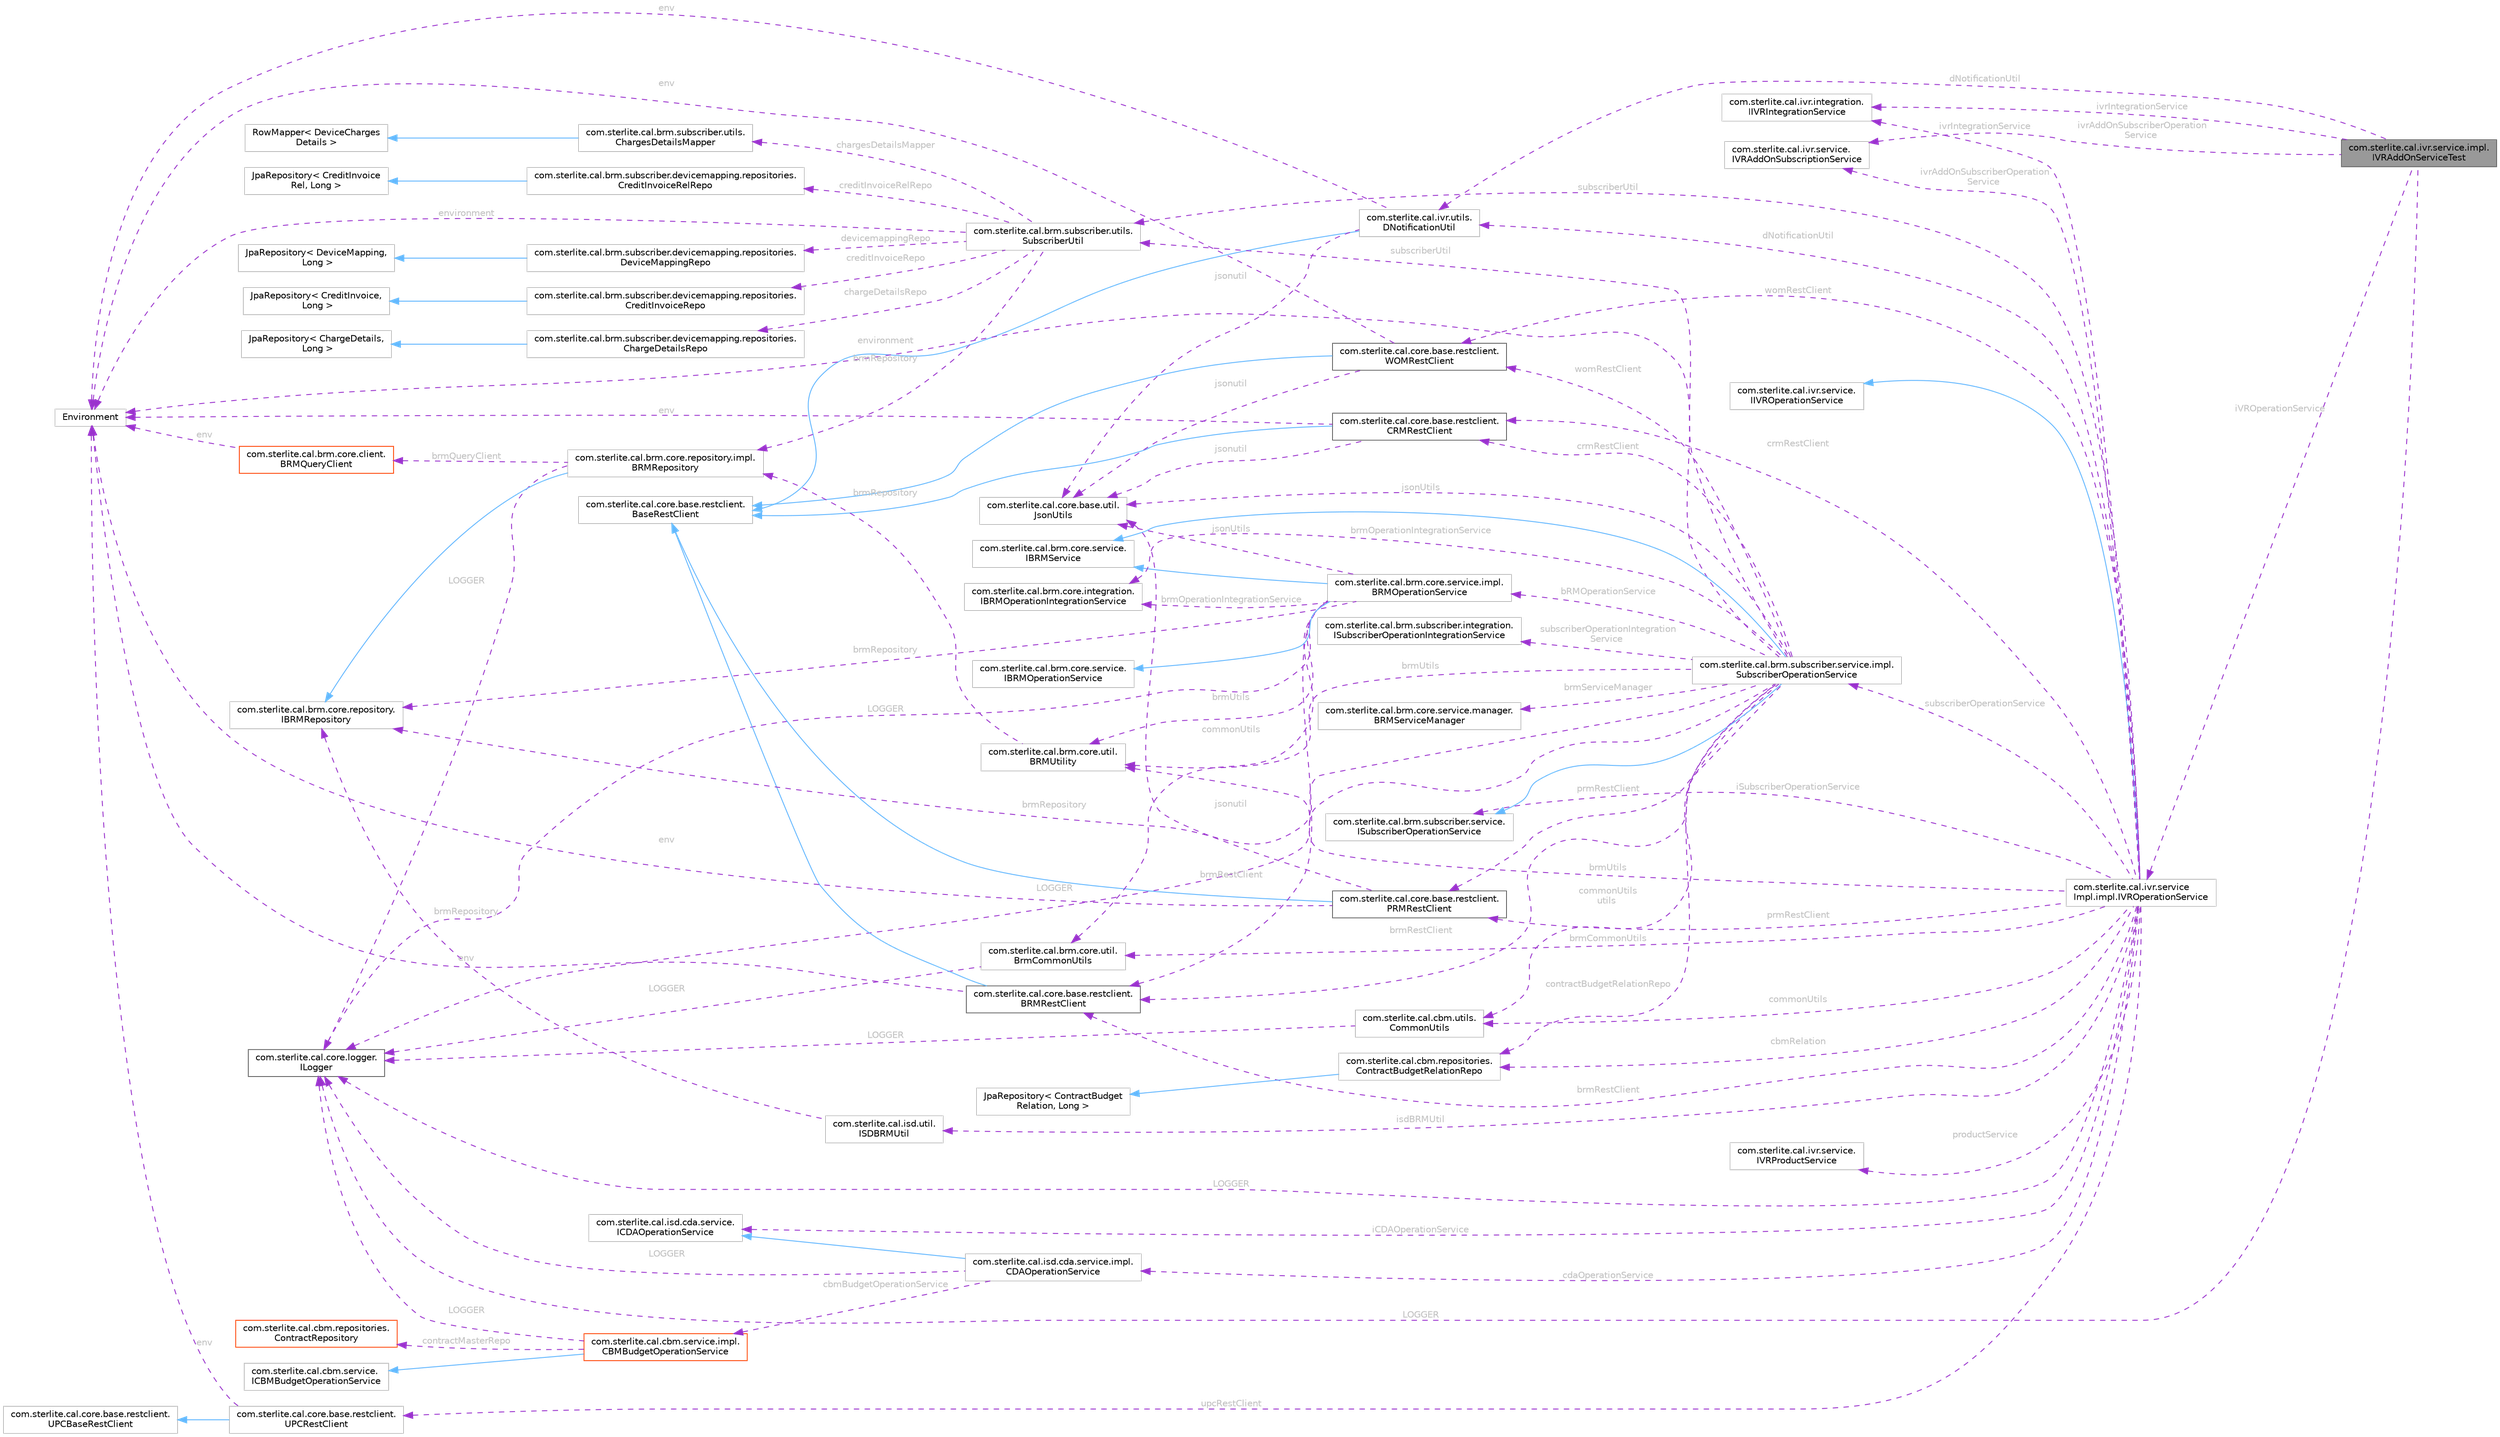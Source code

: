 digraph "com.sterlite.cal.ivr.service.impl.IVRAddOnServiceTest"
{
 // LATEX_PDF_SIZE
  bgcolor="transparent";
  edge [fontname=Helvetica,fontsize=10,labelfontname=Helvetica,labelfontsize=10];
  node [fontname=Helvetica,fontsize=10,shape=box,height=0.2,width=0.4];
  rankdir="LR";
  Node1 [id="Node000001",label="com.sterlite.cal.ivr.service.impl.\lIVRAddOnServiceTest",height=0.2,width=0.4,color="gray40", fillcolor="grey60", style="filled", fontcolor="black",tooltip=" "];
  Node2 -> Node1 [id="edge1_Node000001_Node000002",dir="back",color="darkorchid3",style="dashed",tooltip=" ",label=" LOGGER",fontcolor="grey" ];
  Node2 [id="Node000002",label="com.sterlite.cal.core.logger.\lILogger",height=0.2,width=0.4,color="gray40", fillcolor="white", style="filled",URL="$interfacecom_1_1sterlite_1_1cal_1_1core_1_1logger_1_1_i_logger.html",tooltip=" "];
  Node3 -> Node1 [id="edge2_Node000001_Node000003",dir="back",color="darkorchid3",style="dashed",tooltip=" ",label=" iVROperationService",fontcolor="grey" ];
  Node3 [id="Node000003",label="com.sterlite.cal.ivr.service\lImpl.impl.IVROperationService",height=0.2,width=0.4,color="grey75", fillcolor="white", style="filled",URL="$classcom_1_1sterlite_1_1cal_1_1ivr_1_1service_impl_1_1impl_1_1_i_v_r_operation_service.html",tooltip=" "];
  Node4 -> Node3 [id="edge3_Node000003_Node000004",dir="back",color="steelblue1",style="solid",tooltip=" "];
  Node4 [id="Node000004",label="com.sterlite.cal.ivr.service.\lIIVROperationService",height=0.2,width=0.4,color="grey75", fillcolor="white", style="filled",URL="$interfacecom_1_1sterlite_1_1cal_1_1ivr_1_1service_1_1_i_i_v_r_operation_service.html",tooltip=" "];
  Node2 -> Node3 [id="edge4_Node000003_Node000002",dir="back",color="darkorchid3",style="dashed",tooltip=" ",label=" LOGGER",fontcolor="grey" ];
  Node5 -> Node3 [id="edge5_Node000003_Node000005",dir="back",color="darkorchid3",style="dashed",tooltip=" ",label=" ivrIntegrationService",fontcolor="grey" ];
  Node5 [id="Node000005",label="com.sterlite.cal.ivr.integration.\lIIVRIntegrationService",height=0.2,width=0.4,color="grey75", fillcolor="white", style="filled",URL="$interfacecom_1_1sterlite_1_1cal_1_1ivr_1_1integration_1_1_i_i_v_r_integration_service.html",tooltip=" "];
  Node6 -> Node3 [id="edge6_Node000003_Node000006",dir="back",color="darkorchid3",style="dashed",tooltip=" ",label=" dNotificationUtil",fontcolor="grey" ];
  Node6 [id="Node000006",label="com.sterlite.cal.ivr.utils.\lDNotificationUtil",height=0.2,width=0.4,color="grey75", fillcolor="white", style="filled",URL="$classcom_1_1sterlite_1_1cal_1_1ivr_1_1utils_1_1_d_notification_util.html",tooltip=" "];
  Node7 -> Node6 [id="edge7_Node000006_Node000007",dir="back",color="steelblue1",style="solid",tooltip=" "];
  Node7 [id="Node000007",label="com.sterlite.cal.core.base.restclient.\lBaseRestClient",height=0.2,width=0.4,color="grey75", fillcolor="white", style="filled",URL="$classcom_1_1sterlite_1_1cal_1_1core_1_1base_1_1restclient_1_1_base_rest_client.html",tooltip=" "];
  Node8 -> Node6 [id="edge8_Node000006_Node000008",dir="back",color="darkorchid3",style="dashed",tooltip=" ",label=" env",fontcolor="grey" ];
  Node8 [id="Node000008",label="Environment",height=0.2,width=0.4,color="grey75", fillcolor="white", style="filled",tooltip=" "];
  Node9 -> Node6 [id="edge9_Node000006_Node000009",dir="back",color="darkorchid3",style="dashed",tooltip=" ",label=" jsonutil",fontcolor="grey" ];
  Node9 [id="Node000009",label="com.sterlite.cal.core.base.util.\lJsonUtils",height=0.2,width=0.4,color="grey75", fillcolor="white", style="filled",URL="$classcom_1_1sterlite_1_1cal_1_1core_1_1base_1_1util_1_1_json_utils.html",tooltip=" "];
  Node10 -> Node3 [id="edge10_Node000003_Node000010",dir="back",color="darkorchid3",style="dashed",tooltip=" ",label=" womRestClient",fontcolor="grey" ];
  Node10 [id="Node000010",label="com.sterlite.cal.core.base.restclient.\lWOMRestClient",height=0.2,width=0.4,color="gray40", fillcolor="white", style="filled",URL="$classcom_1_1sterlite_1_1cal_1_1core_1_1base_1_1restclient_1_1_w_o_m_rest_client.html",tooltip=" "];
  Node7 -> Node10 [id="edge11_Node000010_Node000007",dir="back",color="steelblue1",style="solid",tooltip=" "];
  Node8 -> Node10 [id="edge12_Node000010_Node000008",dir="back",color="darkorchid3",style="dashed",tooltip=" ",label=" env",fontcolor="grey" ];
  Node9 -> Node10 [id="edge13_Node000010_Node000009",dir="back",color="darkorchid3",style="dashed",tooltip=" ",label=" jsonutil",fontcolor="grey" ];
  Node11 -> Node3 [id="edge14_Node000003_Node000011",dir="back",color="darkorchid3",style="dashed",tooltip=" ",label=" brmRestClient",fontcolor="grey" ];
  Node11 [id="Node000011",label="com.sterlite.cal.core.base.restclient.\lBRMRestClient",height=0.2,width=0.4,color="gray40", fillcolor="white", style="filled",URL="$classcom_1_1sterlite_1_1cal_1_1core_1_1base_1_1restclient_1_1_b_r_m_rest_client.html",tooltip=" "];
  Node7 -> Node11 [id="edge15_Node000011_Node000007",dir="back",color="steelblue1",style="solid",tooltip=" "];
  Node8 -> Node11 [id="edge16_Node000011_Node000008",dir="back",color="darkorchid3",style="dashed",tooltip=" ",label=" env",fontcolor="grey" ];
  Node12 -> Node3 [id="edge17_Node000003_Node000012",dir="back",color="darkorchid3",style="dashed",tooltip=" ",label=" prmRestClient",fontcolor="grey" ];
  Node12 [id="Node000012",label="com.sterlite.cal.core.base.restclient.\lPRMRestClient",height=0.2,width=0.4,color="gray40", fillcolor="white", style="filled",URL="$classcom_1_1sterlite_1_1cal_1_1core_1_1base_1_1restclient_1_1_p_r_m_rest_client.html",tooltip=" "];
  Node7 -> Node12 [id="edge18_Node000012_Node000007",dir="back",color="steelblue1",style="solid",tooltip=" "];
  Node8 -> Node12 [id="edge19_Node000012_Node000008",dir="back",color="darkorchid3",style="dashed",tooltip=" ",label=" env",fontcolor="grey" ];
  Node9 -> Node12 [id="edge20_Node000012_Node000009",dir="back",color="darkorchid3",style="dashed",tooltip=" ",label=" jsonutil",fontcolor="grey" ];
  Node13 -> Node3 [id="edge21_Node000003_Node000013",dir="back",color="darkorchid3",style="dashed",tooltip=" ",label=" crmRestClient",fontcolor="grey" ];
  Node13 [id="Node000013",label="com.sterlite.cal.core.base.restclient.\lCRMRestClient",height=0.2,width=0.4,color="gray40", fillcolor="white", style="filled",URL="$classcom_1_1sterlite_1_1cal_1_1core_1_1base_1_1restclient_1_1_c_r_m_rest_client.html",tooltip=" "];
  Node7 -> Node13 [id="edge22_Node000013_Node000007",dir="back",color="steelblue1",style="solid",tooltip=" "];
  Node8 -> Node13 [id="edge23_Node000013_Node000008",dir="back",color="darkorchid3",style="dashed",tooltip=" ",label=" env",fontcolor="grey" ];
  Node9 -> Node13 [id="edge24_Node000013_Node000009",dir="back",color="darkorchid3",style="dashed",tooltip=" ",label=" jsonutil",fontcolor="grey" ];
  Node14 -> Node3 [id="edge25_Node000003_Node000014",dir="back",color="darkorchid3",style="dashed",tooltip=" ",label=" commonUtils",fontcolor="grey" ];
  Node14 [id="Node000014",label="com.sterlite.cal.cbm.utils.\lCommonUtils",height=0.2,width=0.4,color="grey75", fillcolor="white", style="filled",URL="$classcom_1_1sterlite_1_1cal_1_1cbm_1_1utils_1_1_common_utils.html",tooltip=" "];
  Node2 -> Node14 [id="edge26_Node000014_Node000002",dir="back",color="darkorchid3",style="dashed",tooltip=" ",label=" LOGGER",fontcolor="grey" ];
  Node15 -> Node3 [id="edge27_Node000003_Node000015",dir="back",color="darkorchid3",style="dashed",tooltip=" ",label=" brmCommonUtils",fontcolor="grey" ];
  Node15 [id="Node000015",label="com.sterlite.cal.brm.core.util.\lBrmCommonUtils",height=0.2,width=0.4,color="grey75", fillcolor="white", style="filled",URL="$classcom_1_1sterlite_1_1cal_1_1brm_1_1core_1_1util_1_1_brm_common_utils.html",tooltip=" "];
  Node2 -> Node15 [id="edge28_Node000015_Node000002",dir="back",color="darkorchid3",style="dashed",tooltip=" ",label=" LOGGER",fontcolor="grey" ];
  Node16 -> Node3 [id="edge29_Node000003_Node000016",dir="back",color="darkorchid3",style="dashed",tooltip=" ",label=" ivrAddOnSubscriberOperation\lService",fontcolor="grey" ];
  Node16 [id="Node000016",label="com.sterlite.cal.ivr.service.\lIVRAddOnSubscriptionService",height=0.2,width=0.4,color="grey75", fillcolor="white", style="filled",URL="$interfacecom_1_1sterlite_1_1cal_1_1ivr_1_1service_1_1_i_v_r_add_on_subscription_service.html",tooltip=" "];
  Node17 -> Node3 [id="edge30_Node000003_Node000017",dir="back",color="darkorchid3",style="dashed",tooltip=" ",label=" iSubscriberOperationService",fontcolor="grey" ];
  Node17 [id="Node000017",label="com.sterlite.cal.brm.subscriber.service.\lISubscriberOperationService",height=0.2,width=0.4,color="grey75", fillcolor="white", style="filled",URL="$interfacecom_1_1sterlite_1_1cal_1_1brm_1_1subscriber_1_1service_1_1_i_subscriber_operation_service.html",tooltip=" "];
  Node18 -> Node3 [id="edge31_Node000003_Node000018",dir="back",color="darkorchid3",style="dashed",tooltip=" ",label=" productService",fontcolor="grey" ];
  Node18 [id="Node000018",label="com.sterlite.cal.ivr.service.\lIVRProductService",height=0.2,width=0.4,color="grey75", fillcolor="white", style="filled",URL="$interfacecom_1_1sterlite_1_1cal_1_1ivr_1_1service_1_1_i_v_r_product_service.html",tooltip=" "];
  Node19 -> Node3 [id="edge32_Node000003_Node000019",dir="back",color="darkorchid3",style="dashed",tooltip=" ",label=" iCDAOperationService",fontcolor="grey" ];
  Node19 [id="Node000019",label="com.sterlite.cal.isd.cda.service.\lICDAOperationService",height=0.2,width=0.4,color="grey75", fillcolor="white", style="filled",URL="$interfacecom_1_1sterlite_1_1cal_1_1isd_1_1cda_1_1service_1_1_i_c_d_a_operation_service.html",tooltip=" "];
  Node20 -> Node3 [id="edge33_Node000003_Node000020",dir="back",color="darkorchid3",style="dashed",tooltip=" ",label=" subscriberUtil",fontcolor="grey" ];
  Node20 [id="Node000020",label="com.sterlite.cal.brm.subscriber.utils.\lSubscriberUtil",height=0.2,width=0.4,color="grey75", fillcolor="white", style="filled",URL="$classcom_1_1sterlite_1_1cal_1_1brm_1_1subscriber_1_1utils_1_1_subscriber_util.html",tooltip=" "];
  Node21 -> Node20 [id="edge34_Node000020_Node000021",dir="back",color="darkorchid3",style="dashed",tooltip=" ",label=" brmRepository",fontcolor="grey" ];
  Node21 [id="Node000021",label="com.sterlite.cal.brm.core.repository.impl.\lBRMRepository",height=0.2,width=0.4,color="grey75", fillcolor="white", style="filled",URL="$classcom_1_1sterlite_1_1cal_1_1brm_1_1core_1_1repository_1_1impl_1_1_b_r_m_repository.html",tooltip=" "];
  Node22 -> Node21 [id="edge35_Node000021_Node000022",dir="back",color="steelblue1",style="solid",tooltip=" "];
  Node22 [id="Node000022",label="com.sterlite.cal.brm.core.repository.\lIBRMRepository",height=0.2,width=0.4,color="grey75", fillcolor="white", style="filled",URL="$interfacecom_1_1sterlite_1_1cal_1_1brm_1_1core_1_1repository_1_1_i_b_r_m_repository.html",tooltip=" "];
  Node2 -> Node21 [id="edge36_Node000021_Node000002",dir="back",color="darkorchid3",style="dashed",tooltip=" ",label=" LOGGER",fontcolor="grey" ];
  Node23 -> Node21 [id="edge37_Node000021_Node000023",dir="back",color="darkorchid3",style="dashed",tooltip=" ",label=" brmQueryClient",fontcolor="grey" ];
  Node23 [id="Node000023",label="com.sterlite.cal.brm.core.client.\lBRMQueryClient",height=0.2,width=0.4,color="orangered", fillcolor="white", style="filled",URL="$classcom_1_1sterlite_1_1cal_1_1brm_1_1core_1_1client_1_1_b_r_m_query_client.html",tooltip=" "];
  Node8 -> Node23 [id="edge38_Node000023_Node000008",dir="back",color="darkorchid3",style="dashed",tooltip=" ",label=" env",fontcolor="grey" ];
  Node25 -> Node20 [id="edge39_Node000020_Node000025",dir="back",color="darkorchid3",style="dashed",tooltip=" ",label=" devicemappingRepo",fontcolor="grey" ];
  Node25 [id="Node000025",label="com.sterlite.cal.brm.subscriber.devicemapping.repositories.\lDeviceMappingRepo",height=0.2,width=0.4,color="grey75", fillcolor="white", style="filled",URL="$interfacecom_1_1sterlite_1_1cal_1_1brm_1_1subscriber_1_1devicemapping_1_1repositories_1_1_device_mapping_repo.html",tooltip=" "];
  Node26 -> Node25 [id="edge40_Node000025_Node000026",dir="back",color="steelblue1",style="solid",tooltip=" "];
  Node26 [id="Node000026",label="JpaRepository\< DeviceMapping,\l Long \>",height=0.2,width=0.4,color="grey75", fillcolor="white", style="filled",tooltip=" "];
  Node27 -> Node20 [id="edge41_Node000020_Node000027",dir="back",color="darkorchid3",style="dashed",tooltip=" ",label=" creditInvoiceRepo",fontcolor="grey" ];
  Node27 [id="Node000027",label="com.sterlite.cal.brm.subscriber.devicemapping.repositories.\lCreditInvoiceRepo",height=0.2,width=0.4,color="grey75", fillcolor="white", style="filled",URL="$interfacecom_1_1sterlite_1_1cal_1_1brm_1_1subscriber_1_1devicemapping_1_1repositories_1_1_credit_invoice_repo.html",tooltip=" "];
  Node28 -> Node27 [id="edge42_Node000027_Node000028",dir="back",color="steelblue1",style="solid",tooltip=" "];
  Node28 [id="Node000028",label="JpaRepository\< CreditInvoice,\l Long \>",height=0.2,width=0.4,color="grey75", fillcolor="white", style="filled",tooltip=" "];
  Node29 -> Node20 [id="edge43_Node000020_Node000029",dir="back",color="darkorchid3",style="dashed",tooltip=" ",label=" chargeDetailsRepo",fontcolor="grey" ];
  Node29 [id="Node000029",label="com.sterlite.cal.brm.subscriber.devicemapping.repositories.\lChargeDetailsRepo",height=0.2,width=0.4,color="grey75", fillcolor="white", style="filled",URL="$interfacecom_1_1sterlite_1_1cal_1_1brm_1_1subscriber_1_1devicemapping_1_1repositories_1_1_charge_details_repo.html",tooltip=" "];
  Node30 -> Node29 [id="edge44_Node000029_Node000030",dir="back",color="steelblue1",style="solid",tooltip=" "];
  Node30 [id="Node000030",label="JpaRepository\< ChargeDetails,\l Long \>",height=0.2,width=0.4,color="grey75", fillcolor="white", style="filled",tooltip=" "];
  Node8 -> Node20 [id="edge45_Node000020_Node000008",dir="back",color="darkorchid3",style="dashed",tooltip=" ",label=" environment",fontcolor="grey" ];
  Node31 -> Node20 [id="edge46_Node000020_Node000031",dir="back",color="darkorchid3",style="dashed",tooltip=" ",label=" chargesDetailsMapper",fontcolor="grey" ];
  Node31 [id="Node000031",label="com.sterlite.cal.brm.subscriber.utils.\lChargesDetailsMapper",height=0.2,width=0.4,color="grey75", fillcolor="white", style="filled",URL="$classcom_1_1sterlite_1_1cal_1_1brm_1_1subscriber_1_1utils_1_1_charges_details_mapper.html",tooltip=" "];
  Node32 -> Node31 [id="edge47_Node000031_Node000032",dir="back",color="steelblue1",style="solid",tooltip=" "];
  Node32 [id="Node000032",label="RowMapper\< DeviceCharges\lDetails \>",height=0.2,width=0.4,color="grey75", fillcolor="white", style="filled",tooltip=" "];
  Node33 -> Node20 [id="edge48_Node000020_Node000033",dir="back",color="darkorchid3",style="dashed",tooltip=" ",label=" creditInvoiceRelRepo",fontcolor="grey" ];
  Node33 [id="Node000033",label="com.sterlite.cal.brm.subscriber.devicemapping.repositories.\lCreditInvoiceRelRepo",height=0.2,width=0.4,color="grey75", fillcolor="white", style="filled",URL="$interfacecom_1_1sterlite_1_1cal_1_1brm_1_1subscriber_1_1devicemapping_1_1repositories_1_1_credit_invoice_rel_repo.html",tooltip=" "];
  Node34 -> Node33 [id="edge49_Node000033_Node000034",dir="back",color="steelblue1",style="solid",tooltip=" "];
  Node34 [id="Node000034",label="JpaRepository\< CreditInvoice\lRel, Long \>",height=0.2,width=0.4,color="grey75", fillcolor="white", style="filled",tooltip=" "];
  Node35 -> Node3 [id="edge50_Node000003_Node000035",dir="back",color="darkorchid3",style="dashed",tooltip=" ",label=" brmUtils",fontcolor="grey" ];
  Node35 [id="Node000035",label="com.sterlite.cal.brm.core.util.\lBRMUtility",height=0.2,width=0.4,color="grey75", fillcolor="white", style="filled",URL="$classcom_1_1sterlite_1_1cal_1_1brm_1_1core_1_1util_1_1_b_r_m_utility.html",tooltip=" "];
  Node21 -> Node35 [id="edge51_Node000035_Node000021",dir="back",color="darkorchid3",style="dashed",tooltip=" ",label=" brmRepository",fontcolor="grey" ];
  Node36 -> Node3 [id="edge52_Node000003_Node000036",dir="back",color="darkorchid3",style="dashed",tooltip=" ",label=" subscriberOperationService",fontcolor="grey" ];
  Node36 [id="Node000036",label="com.sterlite.cal.brm.subscriber.service.impl.\lSubscriberOperationService",height=0.2,width=0.4,color="grey75", fillcolor="white", style="filled",URL="$classcom_1_1sterlite_1_1cal_1_1brm_1_1subscriber_1_1service_1_1impl_1_1_subscriber_operation_service.html",tooltip=" "];
  Node17 -> Node36 [id="edge53_Node000036_Node000017",dir="back",color="steelblue1",style="solid",tooltip=" "];
  Node37 -> Node36 [id="edge54_Node000036_Node000037",dir="back",color="steelblue1",style="solid",tooltip=" "];
  Node37 [id="Node000037",label="com.sterlite.cal.brm.core.service.\lIBRMService",height=0.2,width=0.4,color="grey75", fillcolor="white", style="filled",URL="$interfacecom_1_1sterlite_1_1cal_1_1brm_1_1core_1_1service_1_1_i_b_r_m_service.html",tooltip=" "];
  Node2 -> Node36 [id="edge55_Node000036_Node000002",dir="back",color="darkorchid3",style="dashed",tooltip=" ",label=" LOGGER",fontcolor="grey" ];
  Node38 -> Node36 [id="edge56_Node000036_Node000038",dir="back",color="darkorchid3",style="dashed",tooltip=" ",label=" subscriberOperationIntegration\lService",fontcolor="grey" ];
  Node38 [id="Node000038",label="com.sterlite.cal.brm.subscriber.integration.\lISubscriberOperationIntegrationService",height=0.2,width=0.4,color="grey75", fillcolor="white", style="filled",URL="$interfacecom_1_1sterlite_1_1cal_1_1brm_1_1subscriber_1_1integration_1_1_i_subscriber_operation_integration_service.html",tooltip=" "];
  Node39 -> Node36 [id="edge57_Node000036_Node000039",dir="back",color="darkorchid3",style="dashed",tooltip=" ",label=" brmOperationIntegrationService",fontcolor="grey" ];
  Node39 [id="Node000039",label="com.sterlite.cal.brm.core.integration.\lIBRMOperationIntegrationService",height=0.2,width=0.4,color="grey75", fillcolor="white", style="filled",URL="$interfacecom_1_1sterlite_1_1cal_1_1brm_1_1core_1_1integration_1_1_i_b_r_m_operation_integration_service.html",tooltip=" "];
  Node40 -> Node36 [id="edge58_Node000036_Node000040",dir="back",color="darkorchid3",style="dashed",tooltip=" ",label=" bRMOperationService",fontcolor="grey" ];
  Node40 [id="Node000040",label="com.sterlite.cal.brm.core.service.impl.\lBRMOperationService",height=0.2,width=0.4,color="grey75", fillcolor="white", style="filled",URL="$classcom_1_1sterlite_1_1cal_1_1brm_1_1core_1_1service_1_1impl_1_1_b_r_m_operation_service.html",tooltip=" "];
  Node41 -> Node40 [id="edge59_Node000040_Node000041",dir="back",color="steelblue1",style="solid",tooltip=" "];
  Node41 [id="Node000041",label="com.sterlite.cal.brm.core.service.\lIBRMOperationService",height=0.2,width=0.4,color="grey75", fillcolor="white", style="filled",URL="$interfacecom_1_1sterlite_1_1cal_1_1brm_1_1core_1_1service_1_1_i_b_r_m_operation_service.html",tooltip=" "];
  Node37 -> Node40 [id="edge60_Node000040_Node000037",dir="back",color="steelblue1",style="solid",tooltip=" "];
  Node2 -> Node40 [id="edge61_Node000040_Node000002",dir="back",color="darkorchid3",style="dashed",tooltip=" ",label=" LOGGER",fontcolor="grey" ];
  Node39 -> Node40 [id="edge62_Node000040_Node000039",dir="back",color="darkorchid3",style="dashed",tooltip=" ",label=" brmOperationIntegrationService",fontcolor="grey" ];
  Node9 -> Node40 [id="edge63_Node000040_Node000009",dir="back",color="darkorchid3",style="dashed",tooltip=" ",label=" jsonUtils",fontcolor="grey" ];
  Node22 -> Node40 [id="edge64_Node000040_Node000022",dir="back",color="darkorchid3",style="dashed",tooltip=" ",label=" brmRepository",fontcolor="grey" ];
  Node35 -> Node40 [id="edge65_Node000040_Node000035",dir="back",color="darkorchid3",style="dashed",tooltip=" ",label=" brmUtils",fontcolor="grey" ];
  Node11 -> Node40 [id="edge66_Node000040_Node000011",dir="back",color="darkorchid3",style="dashed",tooltip=" ",label=" brmRestClient",fontcolor="grey" ];
  Node15 -> Node40 [id="edge67_Node000040_Node000015",dir="back",color="darkorchid3",style="dashed",tooltip=" ",label=" commonUtils",fontcolor="grey" ];
  Node9 -> Node36 [id="edge68_Node000036_Node000009",dir="back",color="darkorchid3",style="dashed",tooltip=" ",label=" jsonUtils",fontcolor="grey" ];
  Node14 -> Node36 [id="edge69_Node000036_Node000014",dir="back",color="darkorchid3",style="dashed",tooltip=" ",label=" commonUtils\nutils",fontcolor="grey" ];
  Node22 -> Node36 [id="edge70_Node000036_Node000022",dir="back",color="darkorchid3",style="dashed",tooltip=" ",label=" brmRepository",fontcolor="grey" ];
  Node13 -> Node36 [id="edge71_Node000036_Node000013",dir="back",color="darkorchid3",style="dashed",tooltip=" ",label=" crmRestClient",fontcolor="grey" ];
  Node11 -> Node36 [id="edge72_Node000036_Node000011",dir="back",color="darkorchid3",style="dashed",tooltip=" ",label=" brmRestClient",fontcolor="grey" ];
  Node12 -> Node36 [id="edge73_Node000036_Node000012",dir="back",color="darkorchid3",style="dashed",tooltip=" ",label=" prmRestClient",fontcolor="grey" ];
  Node8 -> Node36 [id="edge74_Node000036_Node000008",dir="back",color="darkorchid3",style="dashed",tooltip=" ",label=" environment",fontcolor="grey" ];
  Node20 -> Node36 [id="edge75_Node000036_Node000020",dir="back",color="darkorchid3",style="dashed",tooltip=" ",label=" subscriberUtil",fontcolor="grey" ];
  Node42 -> Node36 [id="edge76_Node000036_Node000042",dir="back",color="darkorchid3",style="dashed",tooltip=" ",label=" brmServiceManager",fontcolor="grey" ];
  Node42 [id="Node000042",label="com.sterlite.cal.brm.core.service.manager.\lBRMServiceManager",height=0.2,width=0.4,color="grey75", fillcolor="white", style="filled",URL="$classcom_1_1sterlite_1_1cal_1_1brm_1_1core_1_1service_1_1manager_1_1_b_r_m_service_manager.html",tooltip=" "];
  Node10 -> Node36 [id="edge77_Node000036_Node000010",dir="back",color="darkorchid3",style="dashed",tooltip=" ",label=" womRestClient",fontcolor="grey" ];
  Node43 -> Node36 [id="edge78_Node000036_Node000043",dir="back",color="darkorchid3",style="dashed",tooltip=" ",label=" contractBudgetRelationRepo",fontcolor="grey" ];
  Node43 [id="Node000043",label="com.sterlite.cal.cbm.repositories.\lContractBudgetRelationRepo",height=0.2,width=0.4,color="grey75", fillcolor="white", style="filled",URL="$interfacecom_1_1sterlite_1_1cal_1_1cbm_1_1repositories_1_1_contract_budget_relation_repo.html",tooltip=" "];
  Node44 -> Node43 [id="edge79_Node000043_Node000044",dir="back",color="steelblue1",style="solid",tooltip=" "];
  Node44 [id="Node000044",label="JpaRepository\< ContractBudget\lRelation, Long \>",height=0.2,width=0.4,color="grey75", fillcolor="white", style="filled",tooltip=" "];
  Node35 -> Node36 [id="edge80_Node000036_Node000035",dir="back",color="darkorchid3",style="dashed",tooltip=" ",label=" brmUtils",fontcolor="grey" ];
  Node45 -> Node3 [id="edge81_Node000003_Node000045",dir="back",color="darkorchid3",style="dashed",tooltip=" ",label=" cdaOperationService",fontcolor="grey" ];
  Node45 [id="Node000045",label="com.sterlite.cal.isd.cda.service.impl.\lCDAOperationService",height=0.2,width=0.4,color="grey75", fillcolor="white", style="filled",URL="$classcom_1_1sterlite_1_1cal_1_1isd_1_1cda_1_1service_1_1impl_1_1_c_d_a_operation_service.html",tooltip=" "];
  Node19 -> Node45 [id="edge82_Node000045_Node000019",dir="back",color="steelblue1",style="solid",tooltip=" "];
  Node2 -> Node45 [id="edge83_Node000045_Node000002",dir="back",color="darkorchid3",style="dashed",tooltip=" ",label=" LOGGER",fontcolor="grey" ];
  Node46 -> Node45 [id="edge84_Node000045_Node000046",dir="back",color="darkorchid3",style="dashed",tooltip=" ",label=" cbmBudgetOperationService",fontcolor="grey" ];
  Node46 [id="Node000046",label="com.sterlite.cal.cbm.service.impl.\lCBMBudgetOperationService",height=0.2,width=0.4,color="orangered", fillcolor="white", style="filled",URL="$classcom_1_1sterlite_1_1cal_1_1cbm_1_1service_1_1impl_1_1_c_b_m_budget_operation_service.html",tooltip=" "];
  Node47 -> Node46 [id="edge85_Node000046_Node000047",dir="back",color="steelblue1",style="solid",tooltip=" "];
  Node47 [id="Node000047",label="com.sterlite.cal.cbm.service.\lICBMBudgetOperationService",height=0.2,width=0.4,color="grey75", fillcolor="white", style="filled",URL="$interfacecom_1_1sterlite_1_1cal_1_1cbm_1_1service_1_1_i_c_b_m_budget_operation_service.html",tooltip=" "];
  Node2 -> Node46 [id="edge86_Node000046_Node000002",dir="back",color="darkorchid3",style="dashed",tooltip=" ",label=" LOGGER",fontcolor="grey" ];
  Node48 -> Node46 [id="edge87_Node000046_Node000048",dir="back",color="darkorchid3",style="dashed",tooltip=" ",label=" contractMasterRepo",fontcolor="grey" ];
  Node48 [id="Node000048",label="com.sterlite.cal.cbm.repositories.\lContractRepository",height=0.2,width=0.4,color="orangered", fillcolor="white", style="filled",URL="$interfacecom_1_1sterlite_1_1cal_1_1cbm_1_1repositories_1_1_contract_repository.html",tooltip=" "];
  Node53 -> Node3 [id="edge88_Node000003_Node000053",dir="back",color="darkorchid3",style="dashed",tooltip=" ",label=" upcRestClient",fontcolor="grey" ];
  Node53 [id="Node000053",label="com.sterlite.cal.core.base.restclient.\lUPCRestClient",height=0.2,width=0.4,color="grey75", fillcolor="white", style="filled",URL="$classcom_1_1sterlite_1_1cal_1_1core_1_1base_1_1restclient_1_1_u_p_c_rest_client.html",tooltip=" "];
  Node54 -> Node53 [id="edge89_Node000053_Node000054",dir="back",color="steelblue1",style="solid",tooltip=" "];
  Node54 [id="Node000054",label="com.sterlite.cal.core.base.restclient.\lUPCBaseRestClient",height=0.2,width=0.4,color="grey75", fillcolor="white", style="filled",URL="$classcom_1_1sterlite_1_1cal_1_1core_1_1base_1_1restclient_1_1_u_p_c_base_rest_client.html",tooltip=" "];
  Node8 -> Node53 [id="edge90_Node000053_Node000008",dir="back",color="darkorchid3",style="dashed",tooltip=" ",label=" env",fontcolor="grey" ];
  Node55 -> Node3 [id="edge91_Node000003_Node000055",dir="back",color="darkorchid3",style="dashed",tooltip=" ",label=" isdBRMUtil",fontcolor="grey" ];
  Node55 [id="Node000055",label="com.sterlite.cal.isd.util.\lISDBRMUtil",height=0.2,width=0.4,color="grey75", fillcolor="white", style="filled",URL="$classcom_1_1sterlite_1_1cal_1_1isd_1_1util_1_1_i_s_d_b_r_m_util.html",tooltip=" "];
  Node22 -> Node55 [id="edge92_Node000055_Node000022",dir="back",color="darkorchid3",style="dashed",tooltip=" ",label=" brmRepository",fontcolor="grey" ];
  Node43 -> Node3 [id="edge93_Node000003_Node000043",dir="back",color="darkorchid3",style="dashed",tooltip=" ",label=" cbmRelation",fontcolor="grey" ];
  Node5 -> Node1 [id="edge94_Node000001_Node000005",dir="back",color="darkorchid3",style="dashed",tooltip=" ",label=" ivrIntegrationService",fontcolor="grey" ];
  Node6 -> Node1 [id="edge95_Node000001_Node000006",dir="back",color="darkorchid3",style="dashed",tooltip=" ",label=" dNotificationUtil",fontcolor="grey" ];
  Node16 -> Node1 [id="edge96_Node000001_Node000016",dir="back",color="darkorchid3",style="dashed",tooltip=" ",label=" ivrAddOnSubscriberOperation\lService",fontcolor="grey" ];
}
